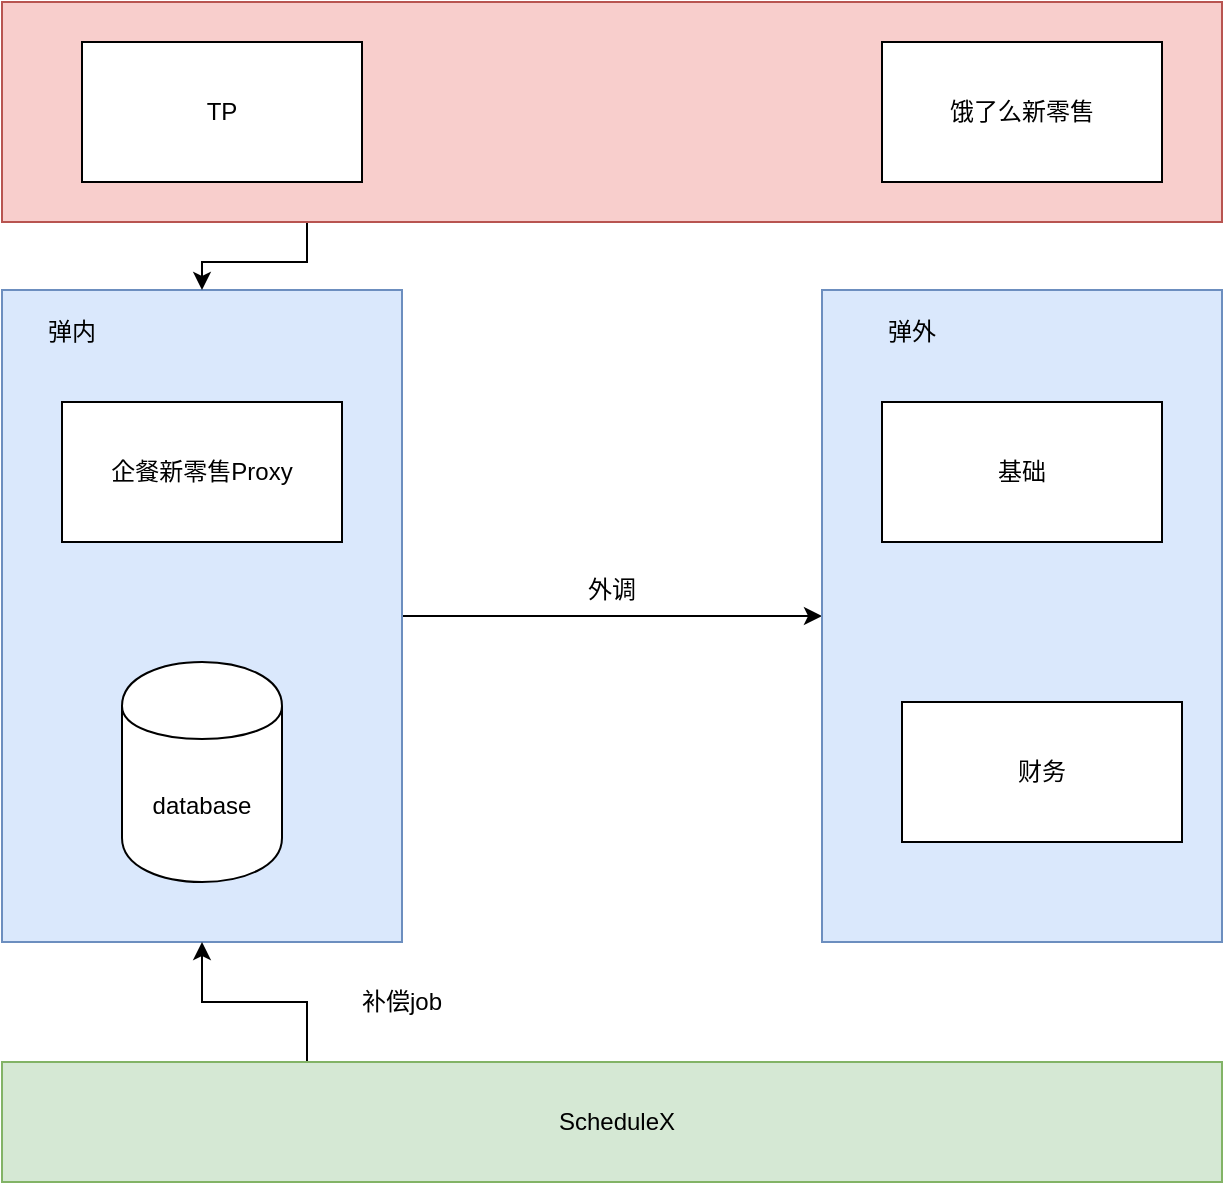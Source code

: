 <mxfile version="12.2.0" type="github" pages="1"><diagram id="pQC_M1PtvzKCd2R2uBIv" name="Page-1"><mxGraphModel dx="946" dy="501" grid="1" gridSize="10" guides="1" tooltips="1" connect="1" arrows="1" fold="1" page="1" pageScale="1" pageWidth="827" pageHeight="1169" math="0" shadow="0"><root><mxCell id="0"/><mxCell id="1" parent="0"/><mxCell id="LW3FMgChapbt5AFGI_EI-16" style="edgeStyle=orthogonalEdgeStyle;rounded=0;orthogonalLoop=1;jettySize=auto;html=1;exitX=1;exitY=0.5;exitDx=0;exitDy=0;entryX=0;entryY=0.5;entryDx=0;entryDy=0;" edge="1" parent="1" source="LW3FMgChapbt5AFGI_EI-2" target="LW3FMgChapbt5AFGI_EI-7"><mxGeometry relative="1" as="geometry"/></mxCell><mxCell id="LW3FMgChapbt5AFGI_EI-2" value="" style="rounded=0;whiteSpace=wrap;html=1;fillColor=#dae8fc;strokeColor=#6c8ebf;" vertex="1" parent="1"><mxGeometry x="120" y="434" width="200" height="326" as="geometry"/></mxCell><mxCell id="LW3FMgChapbt5AFGI_EI-3" value="弹内" style="text;html=1;strokeColor=none;fillColor=none;align=center;verticalAlign=middle;whiteSpace=wrap;rounded=0;" vertex="1" parent="1"><mxGeometry x="130" y="440" width="50" height="30" as="geometry"/></mxCell><mxCell id="LW3FMgChapbt5AFGI_EI-4" value="企餐新零售Proxy" style="rounded=0;whiteSpace=wrap;html=1;" vertex="1" parent="1"><mxGeometry x="150" y="490" width="140" height="70" as="geometry"/></mxCell><mxCell id="LW3FMgChapbt5AFGI_EI-6" value="database" style="shape=cylinder;whiteSpace=wrap;html=1;boundedLbl=1;backgroundOutline=1;" vertex="1" parent="1"><mxGeometry x="180" y="620" width="80" height="110" as="geometry"/></mxCell><mxCell id="LW3FMgChapbt5AFGI_EI-7" value="" style="rounded=0;whiteSpace=wrap;html=1;fillColor=#dae8fc;strokeColor=#6c8ebf;" vertex="1" parent="1"><mxGeometry x="530" y="434" width="200" height="326" as="geometry"/></mxCell><mxCell id="LW3FMgChapbt5AFGI_EI-8" value="弹外" style="text;html=1;strokeColor=none;fillColor=none;align=center;verticalAlign=middle;whiteSpace=wrap;rounded=0;" vertex="1" parent="1"><mxGeometry x="550" y="440" width="50" height="30" as="geometry"/></mxCell><mxCell id="LW3FMgChapbt5AFGI_EI-9" value="基础" style="rounded=0;whiteSpace=wrap;html=1;" vertex="1" parent="1"><mxGeometry x="560" y="490" width="140" height="70" as="geometry"/></mxCell><mxCell id="LW3FMgChapbt5AFGI_EI-10" value="财务" style="rounded=0;whiteSpace=wrap;html=1;" vertex="1" parent="1"><mxGeometry x="570" y="640" width="140" height="70" as="geometry"/></mxCell><mxCell id="LW3FMgChapbt5AFGI_EI-25" style="edgeStyle=orthogonalEdgeStyle;rounded=0;orthogonalLoop=1;jettySize=auto;html=1;exitX=0.25;exitY=0;exitDx=0;exitDy=0;entryX=0.5;entryY=1;entryDx=0;entryDy=0;" edge="1" parent="1" source="LW3FMgChapbt5AFGI_EI-22" target="LW3FMgChapbt5AFGI_EI-2"><mxGeometry relative="1" as="geometry"/></mxCell><mxCell id="LW3FMgChapbt5AFGI_EI-22" value="" style="rounded=0;whiteSpace=wrap;html=1;fillColor=#d5e8d4;strokeColor=#82b366;" vertex="1" parent="1"><mxGeometry x="120" y="820" width="610" height="60" as="geometry"/></mxCell><mxCell id="LW3FMgChapbt5AFGI_EI-24" value="ScheduleX" style="text;html=1;strokeColor=none;fillColor=none;align=center;verticalAlign=middle;whiteSpace=wrap;rounded=0;" vertex="1" parent="1"><mxGeometry x="394" y="840" width="67" height="20" as="geometry"/></mxCell><mxCell id="LW3FMgChapbt5AFGI_EI-26" value="补偿job" style="text;html=1;strokeColor=none;fillColor=none;align=center;verticalAlign=middle;whiteSpace=wrap;rounded=0;" vertex="1" parent="1"><mxGeometry x="280" y="780" width="80" height="20" as="geometry"/></mxCell><mxCell id="LW3FMgChapbt5AFGI_EI-27" value="外调" style="text;html=1;strokeColor=none;fillColor=none;align=center;verticalAlign=middle;whiteSpace=wrap;rounded=0;" vertex="1" parent="1"><mxGeometry x="405" y="574" width="40" height="20" as="geometry"/></mxCell><mxCell id="LW3FMgChapbt5AFGI_EI-35" style="edgeStyle=orthogonalEdgeStyle;rounded=0;orthogonalLoop=1;jettySize=auto;html=1;exitX=0.25;exitY=1;exitDx=0;exitDy=0;entryX=0.5;entryY=0;entryDx=0;entryDy=0;" edge="1" parent="1" source="LW3FMgChapbt5AFGI_EI-32" target="LW3FMgChapbt5AFGI_EI-2"><mxGeometry relative="1" as="geometry"/></mxCell><mxCell id="LW3FMgChapbt5AFGI_EI-32" value="" style="rounded=0;whiteSpace=wrap;html=1;fillColor=#f8cecc;strokeColor=#b85450;" vertex="1" parent="1"><mxGeometry x="120" y="290" width="610" height="110" as="geometry"/></mxCell><mxCell id="LW3FMgChapbt5AFGI_EI-33" value="TP" style="rounded=0;whiteSpace=wrap;html=1;" vertex="1" parent="1"><mxGeometry x="160" y="310" width="140" height="70" as="geometry"/></mxCell><mxCell id="LW3FMgChapbt5AFGI_EI-34" value="饿了么新零售" style="rounded=0;whiteSpace=wrap;html=1;" vertex="1" parent="1"><mxGeometry x="560" y="310" width="140" height="70" as="geometry"/></mxCell></root></mxGraphModel></diagram></mxfile>